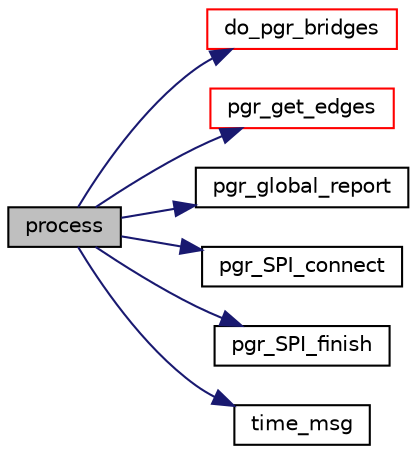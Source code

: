 digraph "process"
{
  edge [fontname="Helvetica",fontsize="10",labelfontname="Helvetica",labelfontsize="10"];
  node [fontname="Helvetica",fontsize="10",shape=record];
  rankdir="LR";
  Node37 [label="process",height=0.2,width=0.4,color="black", fillcolor="grey75", style="filled", fontcolor="black"];
  Node37 -> Node38 [color="midnightblue",fontsize="10",style="solid",fontname="Helvetica"];
  Node38 [label="do_pgr_bridges",height=0.2,width=0.4,color="red", fillcolor="white", style="filled",URL="$bridges__driver_8cpp.html#ac75cdac832f96460181712bff09ae0d2"];
  Node37 -> Node51 [color="midnightblue",fontsize="10",style="solid",fontname="Helvetica"];
  Node51 [label="pgr_get_edges",height=0.2,width=0.4,color="red", fillcolor="white", style="filled",URL="$edges__input_8c.html#af663e291b6bdfe777789be38b6bfcf76",tooltip="basic edge_sql "];
  Node37 -> Node67 [color="midnightblue",fontsize="10",style="solid",fontname="Helvetica"];
  Node67 [label="pgr_global_report",height=0.2,width=0.4,color="black", fillcolor="white", style="filled",URL="$e__report_8c.html#aa7833fe4baf65aa901e1129575e7deb2",tooltip="notice & error "];
  Node37 -> Node68 [color="midnightblue",fontsize="10",style="solid",fontname="Helvetica"];
  Node68 [label="pgr_SPI_connect",height=0.2,width=0.4,color="black", fillcolor="white", style="filled",URL="$postgres__connection_8c.html#aef5deb780b1cf78c56b1794ab826ac64"];
  Node37 -> Node69 [color="midnightblue",fontsize="10",style="solid",fontname="Helvetica"];
  Node69 [label="pgr_SPI_finish",height=0.2,width=0.4,color="black", fillcolor="white", style="filled",URL="$postgres__connection_8c.html#ae36e7862564b5e72c25c9e26ae8e355f"];
  Node37 -> Node66 [color="midnightblue",fontsize="10",style="solid",fontname="Helvetica"];
  Node66 [label="time_msg",height=0.2,width=0.4,color="black", fillcolor="white", style="filled",URL="$time__msg_8c.html#a989d9723eb6d9be4cbf1214136286dbe"];
}
